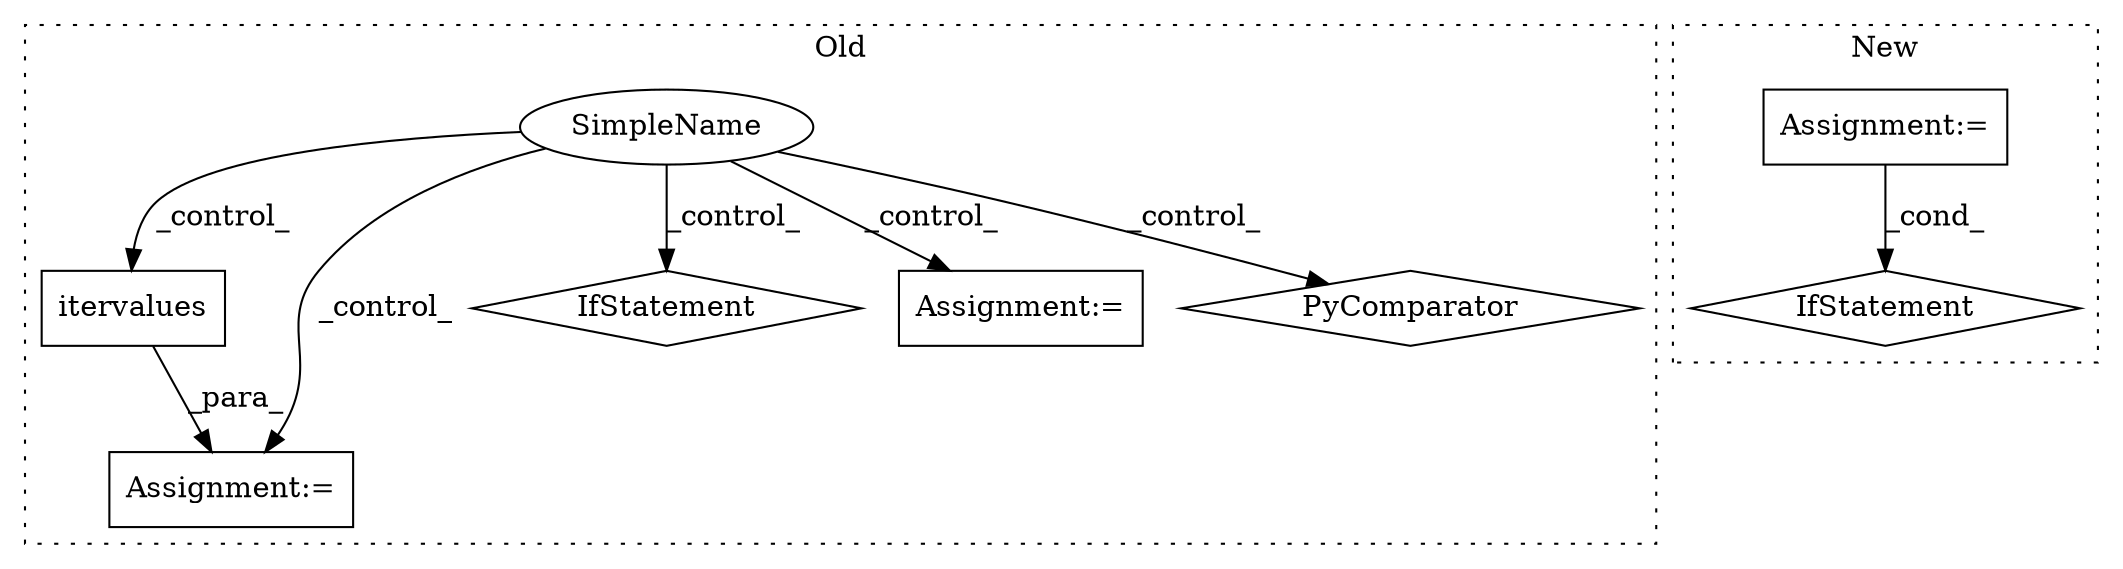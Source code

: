 digraph G {
subgraph cluster0 {
1 [label="itervalues" a="32" s="4012" l="12" shape="box"];
3 [label="Assignment:=" a="7" s="3989" l="44" shape="box"];
5 [label="SimpleName" a="42" s="" l="" shape="ellipse"];
6 [label="IfStatement" a="25" s="4095" l="28" shape="diamond"];
7 [label="Assignment:=" a="7" s="4095" l="28" shape="box"];
8 [label="PyComparator" a="113" s="3989" l="44" shape="diamond"];
label = "Old";
style="dotted";
}
subgraph cluster1 {
2 [label="IfStatement" a="25" s="3967,4005" l="12,2" shape="diamond"];
4 [label="Assignment:=" a="7" s="3480,3568" l="63,2" shape="box"];
label = "New";
style="dotted";
}
1 -> 3 [label="_para_"];
4 -> 2 [label="_cond_"];
5 -> 6 [label="_control_"];
5 -> 3 [label="_control_"];
5 -> 8 [label="_control_"];
5 -> 7 [label="_control_"];
5 -> 1 [label="_control_"];
}